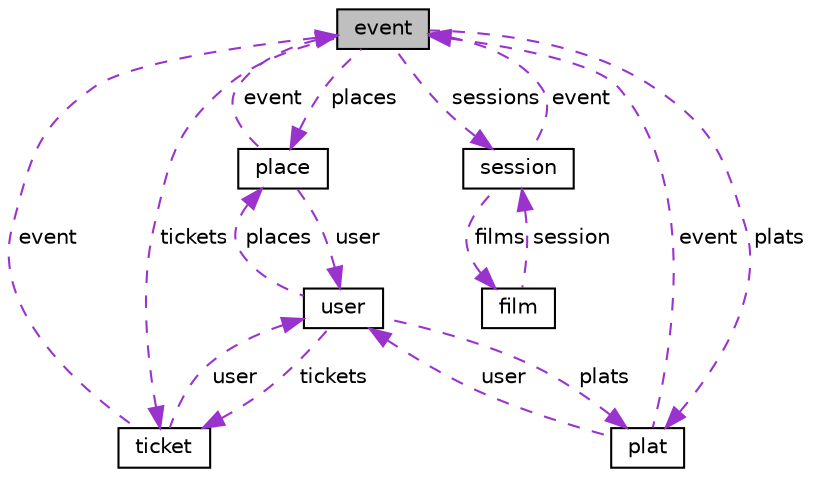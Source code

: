 digraph "event"
{
 // LATEX_PDF_SIZE
  edge [fontname="Helvetica",fontsize="10",labelfontname="Helvetica",labelfontsize="10"];
  node [fontname="Helvetica",fontsize="10",shape=record];
  Node1 [label="event",height=0.2,width=0.4,color="black", fillcolor="grey75", style="filled", fontcolor="black",tooltip=" "];
  Node2 -> Node1 [dir="back",color="darkorchid3",fontsize="10",style="dashed",label=" places" ,fontname="Helvetica"];
  Node2 [label="place",height=0.2,width=0.4,color="black", fillcolor="white", style="filled",URL="$structplace.html",tooltip=" "];
  Node1 -> Node2 [dir="back",color="darkorchid3",fontsize="10",style="dashed",label=" event" ,fontname="Helvetica"];
  Node3 -> Node2 [dir="back",color="darkorchid3",fontsize="10",style="dashed",label=" user" ,fontname="Helvetica"];
  Node3 [label="user",height=0.2,width=0.4,color="black", fillcolor="white", style="filled",URL="$structuser.html",tooltip=" "];
  Node2 -> Node3 [dir="back",color="darkorchid3",fontsize="10",style="dashed",label=" places" ,fontname="Helvetica"];
  Node4 -> Node3 [dir="back",color="darkorchid3",fontsize="10",style="dashed",label=" tickets" ,fontname="Helvetica"];
  Node4 [label="ticket",height=0.2,width=0.4,color="black", fillcolor="white", style="filled",URL="$structticket.html",tooltip=" "];
  Node1 -> Node4 [dir="back",color="darkorchid3",fontsize="10",style="dashed",label=" event" ,fontname="Helvetica"];
  Node3 -> Node4 [dir="back",color="darkorchid3",fontsize="10",style="dashed",label=" user" ,fontname="Helvetica"];
  Node5 -> Node3 [dir="back",color="darkorchid3",fontsize="10",style="dashed",label=" plats" ,fontname="Helvetica"];
  Node5 [label="plat",height=0.2,width=0.4,color="black", fillcolor="white", style="filled",URL="$structplat.html",tooltip=" "];
  Node1 -> Node5 [dir="back",color="darkorchid3",fontsize="10",style="dashed",label=" event" ,fontname="Helvetica"];
  Node3 -> Node5 [dir="back",color="darkorchid3",fontsize="10",style="dashed",label=" user" ,fontname="Helvetica"];
  Node6 -> Node1 [dir="back",color="darkorchid3",fontsize="10",style="dashed",label=" sessions" ,fontname="Helvetica"];
  Node6 [label="session",height=0.2,width=0.4,color="black", fillcolor="white", style="filled",URL="$structsession.html",tooltip=" "];
  Node7 -> Node6 [dir="back",color="darkorchid3",fontsize="10",style="dashed",label=" films" ,fontname="Helvetica"];
  Node7 [label="film",height=0.2,width=0.4,color="black", fillcolor="white", style="filled",URL="$structfilm.html",tooltip=" "];
  Node6 -> Node7 [dir="back",color="darkorchid3",fontsize="10",style="dashed",label=" session" ,fontname="Helvetica"];
  Node1 -> Node6 [dir="back",color="darkorchid3",fontsize="10",style="dashed",label=" event" ,fontname="Helvetica"];
  Node4 -> Node1 [dir="back",color="darkorchid3",fontsize="10",style="dashed",label=" tickets" ,fontname="Helvetica"];
  Node5 -> Node1 [dir="back",color="darkorchid3",fontsize="10",style="dashed",label=" plats" ,fontname="Helvetica"];
}
